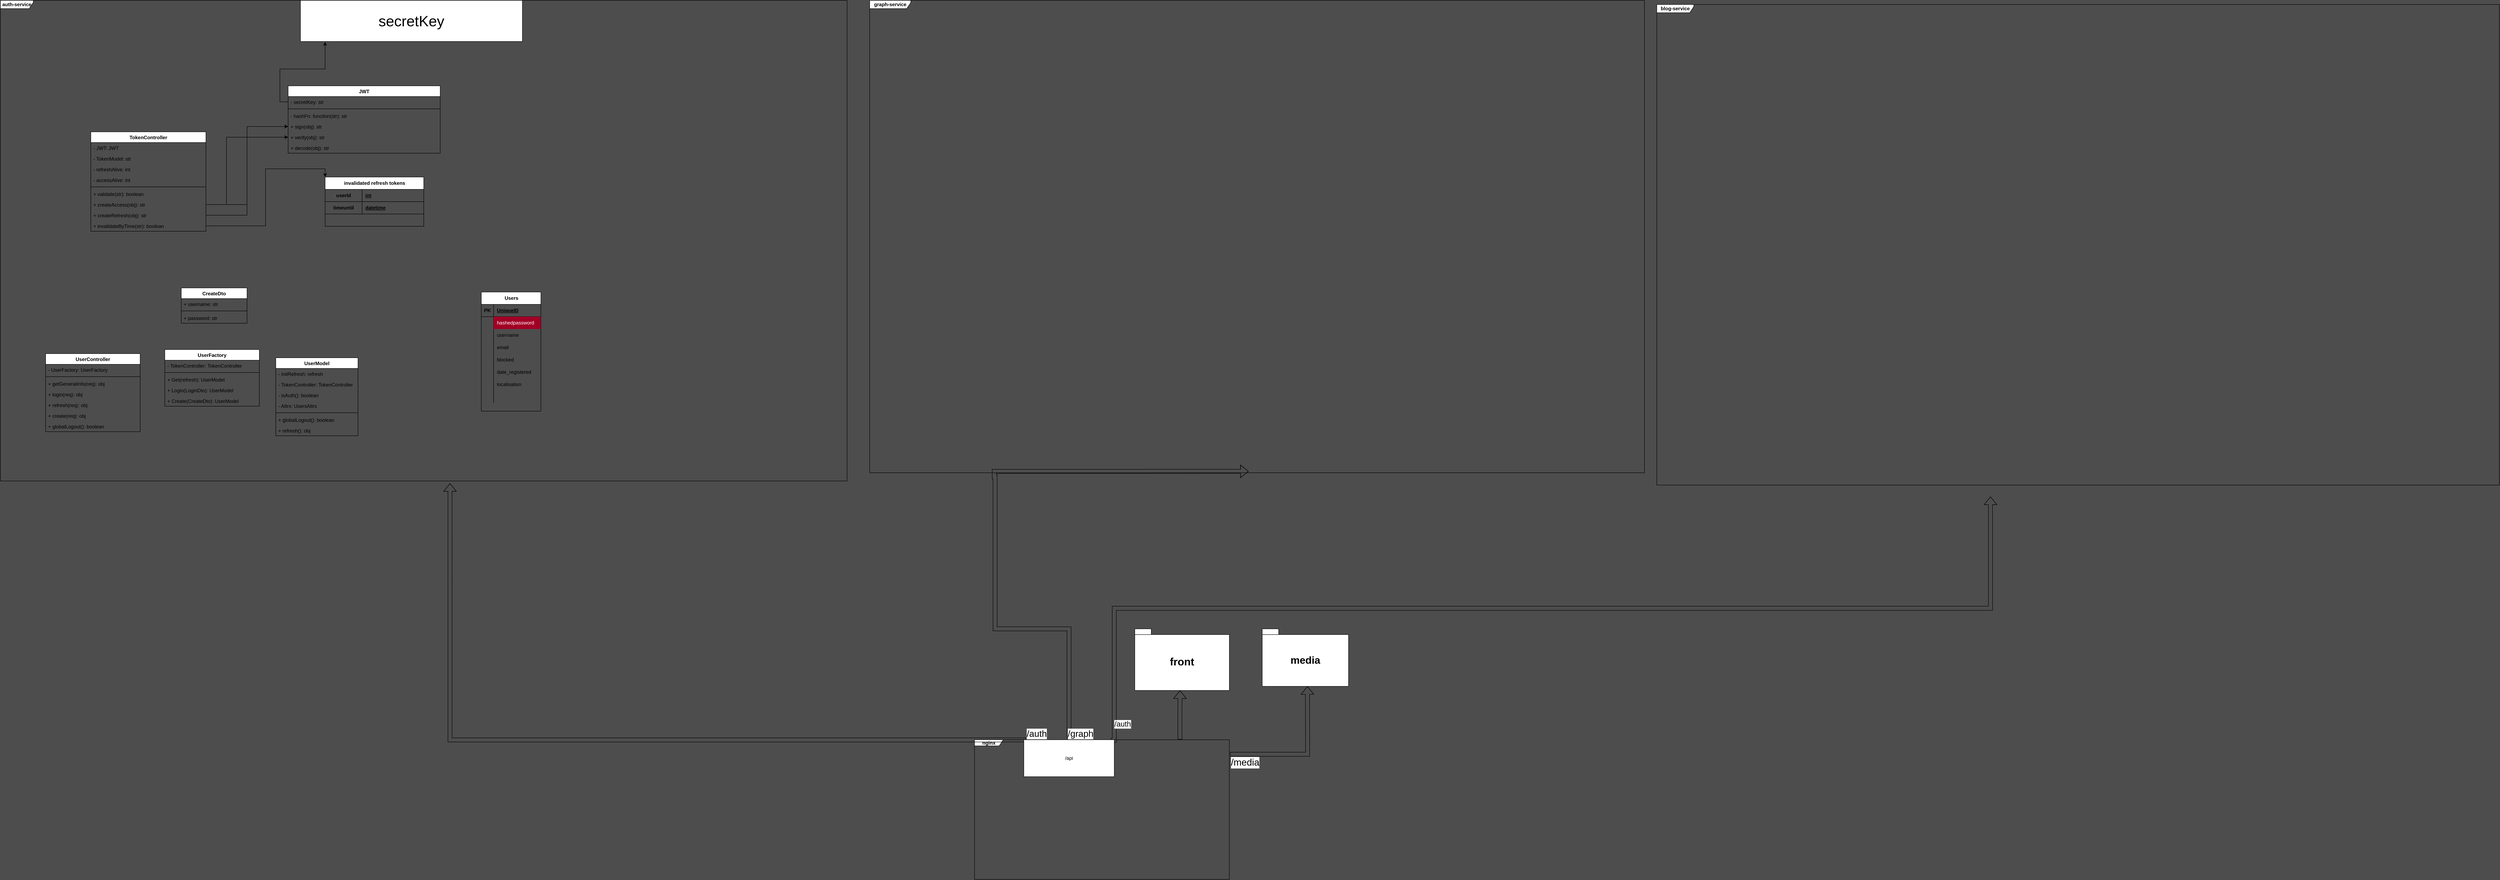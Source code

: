 <mxfile version="21.3.4" type="github">
  <diagram name="Page-1" id="b5b7bab2-c9e2-2cf4-8b2a-24fd1a2a6d21">
    <mxGraphModel dx="4511" dy="-636" grid="1" gridSize="10" guides="1" tooltips="1" connect="1" arrows="1" fold="1" page="0" pageScale="1" pageWidth="827" pageHeight="1169" background="#4D4D4D" math="0" shadow="0">
      <root>
        <mxCell id="0" />
        <mxCell id="1" parent="0" />
        <mxCell id="cC-XcGZGS9bqRyRYvab3-1" value="&lt;b&gt;graph-service&lt;/b&gt;" style="shape=umlFrame;whiteSpace=wrap;html=1;pointerEvents=0;width=100;height=20;" parent="1" vertex="1">
          <mxGeometry x="-725" y="1310" width="1885" height="1150" as="geometry" />
        </mxCell>
        <mxCell id="cC-XcGZGS9bqRyRYvab3-2" value="&lt;b&gt;auth-service&lt;/b&gt;" style="shape=umlFrame;whiteSpace=wrap;html=1;pointerEvents=0;width=80;height=20;" parent="1" vertex="1">
          <mxGeometry x="-2840" y="1310" width="2060" height="1170" as="geometry" />
        </mxCell>
        <mxCell id="cC-XcGZGS9bqRyRYvab3-4" value="&lt;b&gt;blog-service&lt;/b&gt;" style="shape=umlFrame;whiteSpace=wrap;html=1;pointerEvents=0;width=90;height=20;" parent="1" vertex="1">
          <mxGeometry x="1190" y="1320" width="2050" height="1170" as="geometry" />
        </mxCell>
        <mxCell id="cC-XcGZGS9bqRyRYvab3-6" value="&lt;b&gt;nginx&lt;/b&gt;" style="shape=umlFrame;whiteSpace=wrap;html=1;pointerEvents=0;width=70;height=15;" parent="1" vertex="1">
          <mxGeometry x="-470" y="3110" width="620" height="340" as="geometry" />
        </mxCell>
        <mxCell id="cC-XcGZGS9bqRyRYvab3-7" value="Users" style="shape=table;startSize=30;container=1;collapsible=1;childLayout=tableLayout;fixedRows=1;rowLines=0;fontStyle=1;align=center;resizeLast=1;html=1;" parent="1" vertex="1">
          <mxGeometry x="-1670" y="2020" width="145" height="290" as="geometry" />
        </mxCell>
        <mxCell id="cC-XcGZGS9bqRyRYvab3-8" value="" style="shape=tableRow;horizontal=0;startSize=0;swimlaneHead=0;swimlaneBody=0;fillColor=none;collapsible=0;dropTarget=0;points=[[0,0.5],[1,0.5]];portConstraint=eastwest;top=0;left=0;right=0;bottom=1;" parent="cC-XcGZGS9bqRyRYvab3-7" vertex="1">
          <mxGeometry y="30" width="145" height="30" as="geometry" />
        </mxCell>
        <mxCell id="cC-XcGZGS9bqRyRYvab3-9" value="PK" style="shape=partialRectangle;connectable=0;fillColor=none;top=0;left=0;bottom=0;right=0;fontStyle=1;overflow=hidden;whiteSpace=wrap;html=1;" parent="cC-XcGZGS9bqRyRYvab3-8" vertex="1">
          <mxGeometry width="30" height="30" as="geometry">
            <mxRectangle width="30" height="30" as="alternateBounds" />
          </mxGeometry>
        </mxCell>
        <mxCell id="cC-XcGZGS9bqRyRYvab3-10" value="UniqueID" style="shape=partialRectangle;connectable=0;fillColor=none;top=0;left=0;bottom=0;right=0;align=left;spacingLeft=6;fontStyle=5;overflow=hidden;whiteSpace=wrap;html=1;" parent="cC-XcGZGS9bqRyRYvab3-8" vertex="1">
          <mxGeometry x="30" width="115" height="30" as="geometry">
            <mxRectangle width="115" height="30" as="alternateBounds" />
          </mxGeometry>
        </mxCell>
        <mxCell id="cC-XcGZGS9bqRyRYvab3-14" value="" style="shape=tableRow;horizontal=0;startSize=0;swimlaneHead=0;swimlaneBody=0;fillColor=none;collapsible=0;dropTarget=0;points=[[0,0.5],[1,0.5]];portConstraint=eastwest;top=0;left=0;right=0;bottom=0;" parent="cC-XcGZGS9bqRyRYvab3-7" vertex="1">
          <mxGeometry y="60" width="145" height="30" as="geometry" />
        </mxCell>
        <mxCell id="cC-XcGZGS9bqRyRYvab3-15" value="" style="shape=partialRectangle;connectable=0;fillColor=none;top=0;left=0;bottom=0;right=0;editable=1;overflow=hidden;whiteSpace=wrap;html=1;" parent="cC-XcGZGS9bqRyRYvab3-14" vertex="1">
          <mxGeometry width="30" height="30" as="geometry">
            <mxRectangle width="30" height="30" as="alternateBounds" />
          </mxGeometry>
        </mxCell>
        <mxCell id="cC-XcGZGS9bqRyRYvab3-16" value="hashedpassword" style="shape=partialRectangle;connectable=0;fillColor=#a20025;top=0;left=0;bottom=0;right=0;align=left;spacingLeft=6;overflow=hidden;whiteSpace=wrap;html=1;fontColor=#ffffff;strokeColor=#6F0000;" parent="cC-XcGZGS9bqRyRYvab3-14" vertex="1">
          <mxGeometry x="30" width="115" height="30" as="geometry">
            <mxRectangle width="115" height="30" as="alternateBounds" />
          </mxGeometry>
        </mxCell>
        <mxCell id="cC-XcGZGS9bqRyRYvab3-11" value="" style="shape=tableRow;horizontal=0;startSize=0;swimlaneHead=0;swimlaneBody=0;fillColor=none;collapsible=0;dropTarget=0;points=[[0,0.5],[1,0.5]];portConstraint=eastwest;top=0;left=0;right=0;bottom=0;" parent="cC-XcGZGS9bqRyRYvab3-7" vertex="1">
          <mxGeometry y="90" width="145" height="30" as="geometry" />
        </mxCell>
        <mxCell id="cC-XcGZGS9bqRyRYvab3-12" value="" style="shape=partialRectangle;connectable=0;fillColor=none;top=0;left=0;bottom=0;right=0;editable=1;overflow=hidden;whiteSpace=wrap;html=1;" parent="cC-XcGZGS9bqRyRYvab3-11" vertex="1">
          <mxGeometry width="30" height="30" as="geometry">
            <mxRectangle width="30" height="30" as="alternateBounds" />
          </mxGeometry>
        </mxCell>
        <mxCell id="cC-XcGZGS9bqRyRYvab3-13" value="username" style="shape=partialRectangle;connectable=0;fillColor=none;top=0;left=0;bottom=0;right=0;align=left;spacingLeft=6;overflow=hidden;whiteSpace=wrap;html=1;" parent="cC-XcGZGS9bqRyRYvab3-11" vertex="1">
          <mxGeometry x="30" width="115" height="30" as="geometry">
            <mxRectangle width="115" height="30" as="alternateBounds" />
          </mxGeometry>
        </mxCell>
        <mxCell id="cC-XcGZGS9bqRyRYvab3-17" value="" style="shape=tableRow;horizontal=0;startSize=0;swimlaneHead=0;swimlaneBody=0;fillColor=none;collapsible=0;dropTarget=0;points=[[0,0.5],[1,0.5]];portConstraint=eastwest;top=0;left=0;right=0;bottom=0;" parent="cC-XcGZGS9bqRyRYvab3-7" vertex="1">
          <mxGeometry y="120" width="145" height="30" as="geometry" />
        </mxCell>
        <mxCell id="cC-XcGZGS9bqRyRYvab3-18" value="" style="shape=partialRectangle;connectable=0;fillColor=none;top=0;left=0;bottom=0;right=0;editable=1;overflow=hidden;whiteSpace=wrap;html=1;" parent="cC-XcGZGS9bqRyRYvab3-17" vertex="1">
          <mxGeometry width="30" height="30" as="geometry">
            <mxRectangle width="30" height="30" as="alternateBounds" />
          </mxGeometry>
        </mxCell>
        <mxCell id="cC-XcGZGS9bqRyRYvab3-19" value="email" style="shape=partialRectangle;connectable=0;fillColor=none;top=0;left=0;bottom=0;right=0;align=left;spacingLeft=6;overflow=hidden;whiteSpace=wrap;html=1;" parent="cC-XcGZGS9bqRyRYvab3-17" vertex="1">
          <mxGeometry x="30" width="115" height="30" as="geometry">
            <mxRectangle width="115" height="30" as="alternateBounds" />
          </mxGeometry>
        </mxCell>
        <mxCell id="cC-XcGZGS9bqRyRYvab3-20" value="" style="shape=tableRow;horizontal=0;startSize=0;swimlaneHead=0;swimlaneBody=0;fillColor=none;collapsible=0;dropTarget=0;points=[[0,0.5],[1,0.5]];portConstraint=eastwest;top=0;left=0;right=0;bottom=0;" parent="cC-XcGZGS9bqRyRYvab3-7" vertex="1">
          <mxGeometry y="150" width="145" height="30" as="geometry" />
        </mxCell>
        <mxCell id="cC-XcGZGS9bqRyRYvab3-21" value="" style="shape=partialRectangle;connectable=0;fillColor=none;top=0;left=0;bottom=0;right=0;editable=1;overflow=hidden;whiteSpace=wrap;html=1;" parent="cC-XcGZGS9bqRyRYvab3-20" vertex="1">
          <mxGeometry width="30" height="30" as="geometry">
            <mxRectangle width="30" height="30" as="alternateBounds" />
          </mxGeometry>
        </mxCell>
        <mxCell id="cC-XcGZGS9bqRyRYvab3-22" value="blocked" style="shape=partialRectangle;connectable=0;fillColor=none;top=0;left=0;bottom=0;right=0;align=left;spacingLeft=6;overflow=hidden;whiteSpace=wrap;html=1;" parent="cC-XcGZGS9bqRyRYvab3-20" vertex="1">
          <mxGeometry x="30" width="115" height="30" as="geometry">
            <mxRectangle width="115" height="30" as="alternateBounds" />
          </mxGeometry>
        </mxCell>
        <mxCell id="cC-XcGZGS9bqRyRYvab3-23" value="" style="shape=tableRow;horizontal=0;startSize=0;swimlaneHead=0;swimlaneBody=0;fillColor=none;collapsible=0;dropTarget=0;points=[[0,0.5],[1,0.5]];portConstraint=eastwest;top=0;left=0;right=0;bottom=0;" parent="cC-XcGZGS9bqRyRYvab3-7" vertex="1">
          <mxGeometry y="180" width="145" height="30" as="geometry" />
        </mxCell>
        <mxCell id="cC-XcGZGS9bqRyRYvab3-24" value="" style="shape=partialRectangle;connectable=0;fillColor=none;top=0;left=0;bottom=0;right=0;editable=1;overflow=hidden;whiteSpace=wrap;html=1;" parent="cC-XcGZGS9bqRyRYvab3-23" vertex="1">
          <mxGeometry width="30" height="30" as="geometry">
            <mxRectangle width="30" height="30" as="alternateBounds" />
          </mxGeometry>
        </mxCell>
        <mxCell id="cC-XcGZGS9bqRyRYvab3-25" value="date_registered" style="shape=partialRectangle;connectable=0;fillColor=none;top=0;left=0;bottom=0;right=0;align=left;spacingLeft=6;overflow=hidden;whiteSpace=wrap;html=1;" parent="cC-XcGZGS9bqRyRYvab3-23" vertex="1">
          <mxGeometry x="30" width="115" height="30" as="geometry">
            <mxRectangle width="115" height="30" as="alternateBounds" />
          </mxGeometry>
        </mxCell>
        <mxCell id="BNr6LQ1-7om-cb5OI1gL-2" value="" style="shape=tableRow;horizontal=0;startSize=0;swimlaneHead=0;swimlaneBody=0;fillColor=none;collapsible=0;dropTarget=0;points=[[0,0.5],[1,0.5]];portConstraint=eastwest;top=0;left=0;right=0;bottom=0;" vertex="1" parent="cC-XcGZGS9bqRyRYvab3-7">
          <mxGeometry y="210" width="145" height="30" as="geometry" />
        </mxCell>
        <mxCell id="BNr6LQ1-7om-cb5OI1gL-3" value="" style="shape=partialRectangle;connectable=0;fillColor=none;top=0;left=0;bottom=0;right=0;editable=1;overflow=hidden;whiteSpace=wrap;html=1;" vertex="1" parent="BNr6LQ1-7om-cb5OI1gL-2">
          <mxGeometry width="30" height="30" as="geometry">
            <mxRectangle width="30" height="30" as="alternateBounds" />
          </mxGeometry>
        </mxCell>
        <mxCell id="BNr6LQ1-7om-cb5OI1gL-4" value="localisation" style="shape=partialRectangle;connectable=0;fillColor=none;top=0;left=0;bottom=0;right=0;align=left;spacingLeft=6;overflow=hidden;whiteSpace=wrap;html=1;" vertex="1" parent="BNr6LQ1-7om-cb5OI1gL-2">
          <mxGeometry x="30" width="115" height="30" as="geometry">
            <mxRectangle width="115" height="30" as="alternateBounds" />
          </mxGeometry>
        </mxCell>
        <mxCell id="cC-XcGZGS9bqRyRYvab3-45" value="" style="shape=tableRow;horizontal=0;startSize=0;swimlaneHead=0;swimlaneBody=0;fillColor=none;collapsible=0;dropTarget=0;points=[[0,0.5],[1,0.5]];portConstraint=eastwest;top=0;left=0;right=0;bottom=0;" parent="cC-XcGZGS9bqRyRYvab3-7" vertex="1">
          <mxGeometry y="240" width="145" height="30" as="geometry" />
        </mxCell>
        <mxCell id="cC-XcGZGS9bqRyRYvab3-46" value="" style="shape=partialRectangle;connectable=0;fillColor=none;top=0;left=0;bottom=0;right=0;editable=1;overflow=hidden;whiteSpace=wrap;html=1;" parent="cC-XcGZGS9bqRyRYvab3-45" vertex="1">
          <mxGeometry width="30" height="30" as="geometry">
            <mxRectangle width="30" height="30" as="alternateBounds" />
          </mxGeometry>
        </mxCell>
        <mxCell id="cC-XcGZGS9bqRyRYvab3-47" value="" style="shape=partialRectangle;connectable=0;fillColor=none;top=0;left=0;bottom=0;right=0;align=left;spacingLeft=6;overflow=hidden;whiteSpace=wrap;html=1;" parent="cC-XcGZGS9bqRyRYvab3-45" vertex="1">
          <mxGeometry x="30" width="115" height="30" as="geometry">
            <mxRectangle width="115" height="30" as="alternateBounds" />
          </mxGeometry>
        </mxCell>
        <mxCell id="cC-XcGZGS9bqRyRYvab3-127" value="&lt;font style=&quot;font-size: 25px;&quot;&gt;media&lt;/font&gt;" style="shape=folder;fontStyle=1;spacingTop=10;tabWidth=40;tabHeight=14;tabPosition=left;html=1;whiteSpace=wrap;" parent="1" vertex="1">
          <mxGeometry x="230" y="2840" width="210" height="140" as="geometry" />
        </mxCell>
        <mxCell id="cC-XcGZGS9bqRyRYvab3-128" value="&lt;font style=&quot;font-size: 26px;&quot;&gt;front&lt;/font&gt;" style="shape=folder;fontStyle=1;spacingTop=10;tabWidth=40;tabHeight=14;tabPosition=left;html=1;whiteSpace=wrap;" parent="1" vertex="1">
          <mxGeometry x="-80" y="2840" width="230" height="150" as="geometry" />
        </mxCell>
        <mxCell id="cC-XcGZGS9bqRyRYvab3-131" value="&lt;br&gt;&lt;span style=&quot;font-size: 23px;&quot;&gt;&lt;br&gt;&lt;/span&gt;" style="endArrow=block;endFill=1;html=1;edgeStyle=orthogonalEdgeStyle;align=left;verticalAlign=top;rounded=0;shape=flexArrow;entryX=0.413;entryY=0.992;entryDx=0;entryDy=0;entryPerimeter=0;exitX=0.806;exitY=-0.002;exitDx=0;exitDy=0;exitPerimeter=0;" parent="1" source="cC-XcGZGS9bqRyRYvab3-6" edge="1">
          <mxGeometry x="-0.845" relative="1" as="geometry">
            <mxPoint x="31" y="3316" as="sourcePoint" />
            <mxPoint x="30" y="2990" as="targetPoint" />
            <mxPoint as="offset" />
          </mxGeometry>
        </mxCell>
        <mxCell id="cC-XcGZGS9bqRyRYvab3-133" value="&lt;font style=&quot;font-size: 23px;&quot;&gt;/media&lt;/font&gt;" style="endArrow=block;endFill=1;html=1;edgeStyle=orthogonalEdgeStyle;align=left;verticalAlign=top;rounded=0;shape=flexArrow;entryX=0.413;entryY=0.992;entryDx=0;entryDy=0;entryPerimeter=0;exitX=1.003;exitY=0.104;exitDx=0;exitDy=0;exitPerimeter=0;" parent="1" source="cC-XcGZGS9bqRyRYvab3-6" edge="1">
          <mxGeometry x="-1" relative="1" as="geometry">
            <mxPoint x="341" y="3306" as="sourcePoint" />
            <mxPoint x="340" y="2980" as="targetPoint" />
          </mxGeometry>
        </mxCell>
        <mxCell id="cC-XcGZGS9bqRyRYvab3-136" value="" style="endArrow=block;endFill=1;html=1;edgeStyle=orthogonalEdgeStyle;align=left;verticalAlign=top;rounded=0;shape=flexArrow;exitX=0.024;exitY=0.006;exitDx=0;exitDy=0;entryX=0.531;entryY=1.005;entryDx=0;entryDy=0;entryPerimeter=0;exitPerimeter=0;" parent="1" target="cC-XcGZGS9bqRyRYvab3-2" edge="1" source="BNr6LQ1-7om-cb5OI1gL-179">
          <mxGeometry relative="1" as="geometry">
            <mxPoint x="-350" y="3110" as="sourcePoint" />
            <mxPoint x="-1360" y="2770" as="targetPoint" />
            <Array as="points">
              <mxPoint x="-1746" y="3111" />
            </Array>
          </mxGeometry>
        </mxCell>
        <mxCell id="cC-XcGZGS9bqRyRYvab3-137" value="&lt;font style=&quot;font-size: 22px;&quot;&gt;/auth&lt;/font&gt;" style="edgeLabel;resizable=0;html=1;align=left;verticalAlign=bottom;" parent="cC-XcGZGS9bqRyRYvab3-136" connectable="0" vertex="1">
          <mxGeometry x="-1" relative="1" as="geometry" />
        </mxCell>
        <mxCell id="BNr6LQ1-7om-cb5OI1gL-9" value="&lt;font style=&quot;font-size: 18px;&quot;&gt;/auth&lt;/font&gt;" style="edgeStyle=orthogonalEdgeStyle;shape=flexArrow;rounded=0;orthogonalLoop=1;jettySize=auto;html=1;exitX=0.963;exitY=0.017;exitDx=0;exitDy=0;entryX=0.396;entryY=1.024;entryDx=0;entryDy=0;entryPerimeter=0;exitPerimeter=0;" edge="1" parent="1" source="BNr6LQ1-7om-cb5OI1gL-179" target="cC-XcGZGS9bqRyRYvab3-4">
          <mxGeometry x="-0.965" y="-20" relative="1" as="geometry">
            <mxPoint x="-120" y="3110" as="sourcePoint" />
            <Array as="points">
              <mxPoint x="-130" y="3112" />
              <mxPoint x="-130" y="2790" />
              <mxPoint x="2002" y="2790" />
            </Array>
            <mxPoint as="offset" />
          </mxGeometry>
        </mxCell>
        <mxCell id="BNr6LQ1-7om-cb5OI1gL-7" value="&lt;i&gt;&lt;br&gt;&lt;/i&gt;" style="endArrow=block;endFill=1;html=1;edgeStyle=orthogonalEdgeStyle;align=left;verticalAlign=top;rounded=0;shape=flexArrow;exitX=0.478;exitY=0.001;exitDx=0;exitDy=0;entryX=0.489;entryY=0.997;entryDx=0;entryDy=0;entryPerimeter=0;exitPerimeter=0;" edge="1" parent="1" source="BNr6LQ1-7om-cb5OI1gL-179" target="cC-XcGZGS9bqRyRYvab3-1">
          <mxGeometry x="-1" relative="1" as="geometry">
            <mxPoint x="-235" y="3110" as="sourcePoint" />
            <mxPoint x="-450" y="2470" as="targetPoint" />
            <Array as="points">
              <mxPoint x="-235" y="3110" />
              <mxPoint x="-235" y="3100" />
              <mxPoint x="-240" y="3100" />
              <mxPoint x="-240" y="2840" />
              <mxPoint x="-420" y="2840" />
              <mxPoint x="-420" y="2470" />
              <mxPoint x="-422" y="2470" />
            </Array>
          </mxGeometry>
        </mxCell>
        <mxCell id="BNr6LQ1-7om-cb5OI1gL-8" value="&lt;font style=&quot;font-size: 22px;&quot;&gt;/graph&lt;/font&gt;" style="edgeLabel;resizable=0;html=1;align=left;verticalAlign=bottom;" connectable="0" vertex="1" parent="BNr6LQ1-7om-cb5OI1gL-7">
          <mxGeometry x="-1" relative="1" as="geometry" />
        </mxCell>
        <mxCell id="BNr6LQ1-7om-cb5OI1gL-18" value="invalidated refresh tokens" style="shape=table;startSize=30;container=1;collapsible=1;childLayout=tableLayout;fixedRows=1;rowLines=0;fontStyle=1;align=center;resizeLast=1;html=1;" vertex="1" parent="1">
          <mxGeometry x="-2050" y="1740" width="240" height="120" as="geometry">
            <mxRectangle x="-2050" y="1740" width="190" height="30" as="alternateBounds" />
          </mxGeometry>
        </mxCell>
        <mxCell id="BNr6LQ1-7om-cb5OI1gL-19" value="" style="shape=tableRow;horizontal=0;startSize=0;swimlaneHead=0;swimlaneBody=0;fillColor=none;collapsible=0;dropTarget=0;points=[[0,0.5],[1,0.5]];portConstraint=eastwest;top=0;left=0;right=0;bottom=1;" vertex="1" parent="BNr6LQ1-7om-cb5OI1gL-18">
          <mxGeometry y="30" width="240" height="30" as="geometry" />
        </mxCell>
        <mxCell id="BNr6LQ1-7om-cb5OI1gL-20" value="userId" style="shape=partialRectangle;connectable=0;fillColor=none;top=0;left=0;bottom=0;right=0;fontStyle=1;overflow=hidden;whiteSpace=wrap;html=1;" vertex="1" parent="BNr6LQ1-7om-cb5OI1gL-19">
          <mxGeometry width="90" height="30" as="geometry">
            <mxRectangle width="90" height="30" as="alternateBounds" />
          </mxGeometry>
        </mxCell>
        <mxCell id="BNr6LQ1-7om-cb5OI1gL-21" value="int" style="shape=partialRectangle;connectable=0;fillColor=none;top=0;left=0;bottom=0;right=0;align=left;spacingLeft=6;fontStyle=5;overflow=hidden;whiteSpace=wrap;html=1;" vertex="1" parent="BNr6LQ1-7om-cb5OI1gL-19">
          <mxGeometry x="90" width="150" height="30" as="geometry">
            <mxRectangle width="150" height="30" as="alternateBounds" />
          </mxGeometry>
        </mxCell>
        <mxCell id="BNr6LQ1-7om-cb5OI1gL-123" value="" style="shape=tableRow;horizontal=0;startSize=0;swimlaneHead=0;swimlaneBody=0;fillColor=none;collapsible=0;dropTarget=0;points=[[0,0.5],[1,0.5]];portConstraint=eastwest;top=0;left=0;right=0;bottom=1;" vertex="1" parent="BNr6LQ1-7om-cb5OI1gL-18">
          <mxGeometry y="60" width="240" height="30" as="geometry" />
        </mxCell>
        <mxCell id="BNr6LQ1-7om-cb5OI1gL-124" value="timeuntil" style="shape=partialRectangle;connectable=0;fillColor=none;top=0;left=0;bottom=0;right=0;fontStyle=1;overflow=hidden;whiteSpace=wrap;html=1;" vertex="1" parent="BNr6LQ1-7om-cb5OI1gL-123">
          <mxGeometry width="90" height="30" as="geometry">
            <mxRectangle width="90" height="30" as="alternateBounds" />
          </mxGeometry>
        </mxCell>
        <mxCell id="BNr6LQ1-7om-cb5OI1gL-125" value="datetime" style="shape=partialRectangle;connectable=0;fillColor=none;top=0;left=0;bottom=0;right=0;align=left;spacingLeft=6;fontStyle=5;overflow=hidden;whiteSpace=wrap;html=1;" vertex="1" parent="BNr6LQ1-7om-cb5OI1gL-123">
          <mxGeometry x="90" width="150" height="30" as="geometry">
            <mxRectangle width="150" height="30" as="alternateBounds" />
          </mxGeometry>
        </mxCell>
        <mxCell id="BNr6LQ1-7om-cb5OI1gL-49" value="TokenController" style="swimlane;fontStyle=1;align=center;verticalAlign=top;childLayout=stackLayout;horizontal=1;startSize=26;horizontalStack=0;resizeParent=1;resizeParentMax=0;resizeLast=0;collapsible=1;marginBottom=0;whiteSpace=wrap;html=1;" vertex="1" parent="1">
          <mxGeometry x="-2620" y="1630" width="280" height="242" as="geometry" />
        </mxCell>
        <mxCell id="BNr6LQ1-7om-cb5OI1gL-50" value="-&amp;nbsp;JWT:&amp;nbsp;JWT" style="text;strokeColor=none;fillColor=none;align=left;verticalAlign=top;spacingLeft=4;spacingRight=4;overflow=hidden;rotatable=0;points=[[0,0.5],[1,0.5]];portConstraint=eastwest;whiteSpace=wrap;html=1;" vertex="1" parent="BNr6LQ1-7om-cb5OI1gL-49">
          <mxGeometry y="26" width="280" height="26" as="geometry" />
        </mxCell>
        <mxCell id="BNr6LQ1-7om-cb5OI1gL-61" value="- TokenModel: str" style="text;strokeColor=none;fillColor=none;align=left;verticalAlign=top;spacingLeft=4;spacingRight=4;overflow=hidden;rotatable=0;points=[[0,0.5],[1,0.5]];portConstraint=eastwest;whiteSpace=wrap;html=1;" vertex="1" parent="BNr6LQ1-7om-cb5OI1gL-49">
          <mxGeometry y="52" width="280" height="26" as="geometry" />
        </mxCell>
        <mxCell id="BNr6LQ1-7om-cb5OI1gL-101" value="- refreshAlive: int" style="text;strokeColor=none;fillColor=none;align=left;verticalAlign=top;spacingLeft=4;spacingRight=4;overflow=hidden;rotatable=0;points=[[0,0.5],[1,0.5]];portConstraint=eastwest;whiteSpace=wrap;html=1;" vertex="1" parent="BNr6LQ1-7om-cb5OI1gL-49">
          <mxGeometry y="78" width="280" height="26" as="geometry" />
        </mxCell>
        <mxCell id="BNr6LQ1-7om-cb5OI1gL-103" value="- accessAlive: int" style="text;strokeColor=none;fillColor=none;align=left;verticalAlign=top;spacingLeft=4;spacingRight=4;overflow=hidden;rotatable=0;points=[[0,0.5],[1,0.5]];portConstraint=eastwest;whiteSpace=wrap;html=1;" vertex="1" parent="BNr6LQ1-7om-cb5OI1gL-49">
          <mxGeometry y="104" width="280" height="26" as="geometry" />
        </mxCell>
        <mxCell id="BNr6LQ1-7om-cb5OI1gL-51" value="" style="line;strokeWidth=1;fillColor=none;align=left;verticalAlign=middle;spacingTop=-1;spacingLeft=3;spacingRight=3;rotatable=0;labelPosition=right;points=[];portConstraint=eastwest;strokeColor=inherit;" vertex="1" parent="BNr6LQ1-7om-cb5OI1gL-49">
          <mxGeometry y="130" width="280" height="8" as="geometry" />
        </mxCell>
        <mxCell id="BNr6LQ1-7om-cb5OI1gL-52" value="+ validate(str): boolean" style="text;strokeColor=none;fillColor=none;align=left;verticalAlign=top;spacingLeft=4;spacingRight=4;overflow=hidden;rotatable=0;points=[[0,0.5],[1,0.5]];portConstraint=eastwest;whiteSpace=wrap;html=1;" vertex="1" parent="BNr6LQ1-7om-cb5OI1gL-49">
          <mxGeometry y="138" width="280" height="26" as="geometry" />
        </mxCell>
        <mxCell id="BNr6LQ1-7om-cb5OI1gL-89" value="+ createAccess(obj): str" style="text;strokeColor=none;fillColor=none;align=left;verticalAlign=top;spacingLeft=4;spacingRight=4;overflow=hidden;rotatable=0;points=[[0,0.5],[1,0.5]];portConstraint=eastwest;whiteSpace=wrap;html=1;" vertex="1" parent="BNr6LQ1-7om-cb5OI1gL-49">
          <mxGeometry y="164" width="280" height="26" as="geometry" />
        </mxCell>
        <mxCell id="BNr6LQ1-7om-cb5OI1gL-99" value="+ createRefresh(obj): str" style="text;strokeColor=none;fillColor=none;align=left;verticalAlign=top;spacingLeft=4;spacingRight=4;overflow=hidden;rotatable=0;points=[[0,0.5],[1,0.5]];portConstraint=eastwest;whiteSpace=wrap;html=1;" vertex="1" parent="BNr6LQ1-7om-cb5OI1gL-49">
          <mxGeometry y="190" width="280" height="26" as="geometry" />
        </mxCell>
        <mxCell id="BNr6LQ1-7om-cb5OI1gL-91" value="+ invalidateByTime(str): boolean" style="text;strokeColor=none;fillColor=none;align=left;verticalAlign=top;spacingLeft=4;spacingRight=4;overflow=hidden;rotatable=0;points=[[0,0.5],[1,0.5]];portConstraint=eastwest;whiteSpace=wrap;html=1;" vertex="1" parent="BNr6LQ1-7om-cb5OI1gL-49">
          <mxGeometry y="216" width="280" height="26" as="geometry" />
        </mxCell>
        <mxCell id="BNr6LQ1-7om-cb5OI1gL-54" value="&lt;font style=&quot;font-size: 36px;&quot;&gt;secretKey&lt;/font&gt;" style="html=1;whiteSpace=wrap;" vertex="1" parent="1">
          <mxGeometry x="-2110" y="1310" width="540" height="100" as="geometry" />
        </mxCell>
        <mxCell id="BNr6LQ1-7om-cb5OI1gL-55" value="JWT" style="swimlane;fontStyle=1;align=center;verticalAlign=top;childLayout=stackLayout;horizontal=1;startSize=26;horizontalStack=0;resizeParent=1;resizeParentMax=0;resizeLast=0;collapsible=1;marginBottom=0;whiteSpace=wrap;html=1;" vertex="1" parent="1">
          <mxGeometry x="-2140" y="1518" width="370" height="164" as="geometry" />
        </mxCell>
        <mxCell id="BNr6LQ1-7om-cb5OI1gL-56" value="- secretKey: str" style="text;strokeColor=none;fillColor=none;align=left;verticalAlign=top;spacingLeft=4;spacingRight=4;overflow=hidden;rotatable=0;points=[[0,0.5],[1,0.5]];portConstraint=eastwest;whiteSpace=wrap;html=1;" vertex="1" parent="BNr6LQ1-7om-cb5OI1gL-55">
          <mxGeometry y="26" width="370" height="26" as="geometry" />
        </mxCell>
        <mxCell id="BNr6LQ1-7om-cb5OI1gL-57" value="" style="line;strokeWidth=1;fillColor=none;align=left;verticalAlign=middle;spacingTop=-1;spacingLeft=3;spacingRight=3;rotatable=0;labelPosition=right;points=[];portConstraint=eastwest;strokeColor=inherit;" vertex="1" parent="BNr6LQ1-7om-cb5OI1gL-55">
          <mxGeometry y="52" width="370" height="8" as="geometry" />
        </mxCell>
        <mxCell id="BNr6LQ1-7om-cb5OI1gL-59" value="- hashFn: function(str): str" style="text;strokeColor=none;fillColor=none;align=left;verticalAlign=top;spacingLeft=4;spacingRight=4;overflow=hidden;rotatable=0;points=[[0,0.5],[1,0.5]];portConstraint=eastwest;whiteSpace=wrap;html=1;" vertex="1" parent="BNr6LQ1-7om-cb5OI1gL-55">
          <mxGeometry y="60" width="370" height="26" as="geometry" />
        </mxCell>
        <mxCell id="BNr6LQ1-7om-cb5OI1gL-58" value="+ sign(obj): str" style="text;strokeColor=none;fillColor=none;align=left;verticalAlign=top;spacingLeft=4;spacingRight=4;overflow=hidden;rotatable=0;points=[[0,0.5],[1,0.5]];portConstraint=eastwest;whiteSpace=wrap;html=1;" vertex="1" parent="BNr6LQ1-7om-cb5OI1gL-55">
          <mxGeometry y="86" width="370" height="26" as="geometry" />
        </mxCell>
        <mxCell id="BNr6LQ1-7om-cb5OI1gL-113" value="+ verify(obj): str" style="text;strokeColor=none;fillColor=none;align=left;verticalAlign=top;spacingLeft=4;spacingRight=4;overflow=hidden;rotatable=0;points=[[0,0.5],[1,0.5]];portConstraint=eastwest;whiteSpace=wrap;html=1;" vertex="1" parent="BNr6LQ1-7om-cb5OI1gL-55">
          <mxGeometry y="112" width="370" height="26" as="geometry" />
        </mxCell>
        <mxCell id="BNr6LQ1-7om-cb5OI1gL-115" value="+ decode(obj): str" style="text;strokeColor=none;fillColor=none;align=left;verticalAlign=top;spacingLeft=4;spacingRight=4;overflow=hidden;rotatable=0;points=[[0,0.5],[1,0.5]];portConstraint=eastwest;whiteSpace=wrap;html=1;" vertex="1" parent="BNr6LQ1-7om-cb5OI1gL-55">
          <mxGeometry y="138" width="370" height="26" as="geometry" />
        </mxCell>
        <mxCell id="BNr6LQ1-7om-cb5OI1gL-69" style="edgeStyle=orthogonalEdgeStyle;rounded=0;orthogonalLoop=1;jettySize=auto;html=1;exitX=0;exitY=0.5;exitDx=0;exitDy=0;entryX=0.111;entryY=1.013;entryDx=0;entryDy=0;entryPerimeter=0;" edge="1" parent="1" source="BNr6LQ1-7om-cb5OI1gL-56" target="BNr6LQ1-7om-cb5OI1gL-54">
          <mxGeometry relative="1" as="geometry" />
        </mxCell>
        <mxCell id="BNr6LQ1-7om-cb5OI1gL-73" value="UserController" style="swimlane;fontStyle=1;align=center;verticalAlign=top;childLayout=stackLayout;horizontal=1;startSize=26;horizontalStack=0;resizeParent=1;resizeParentMax=0;resizeLast=0;collapsible=1;marginBottom=0;whiteSpace=wrap;html=1;" vertex="1" parent="1">
          <mxGeometry x="-2730" y="2170" width="230" height="190" as="geometry" />
        </mxCell>
        <mxCell id="BNr6LQ1-7om-cb5OI1gL-78" value="-&amp;nbsp;UserFactory:&amp;nbsp;UserFactory" style="text;strokeColor=none;fillColor=none;align=left;verticalAlign=top;spacingLeft=4;spacingRight=4;overflow=hidden;rotatable=0;points=[[0,0.5],[1,0.5]];portConstraint=eastwest;whiteSpace=wrap;html=1;" vertex="1" parent="BNr6LQ1-7om-cb5OI1gL-73">
          <mxGeometry y="26" width="230" height="26" as="geometry" />
        </mxCell>
        <mxCell id="BNr6LQ1-7om-cb5OI1gL-75" value="" style="line;strokeWidth=1;fillColor=none;align=left;verticalAlign=middle;spacingTop=-1;spacingLeft=3;spacingRight=3;rotatable=0;labelPosition=right;points=[];portConstraint=eastwest;strokeColor=inherit;" vertex="1" parent="BNr6LQ1-7om-cb5OI1gL-73">
          <mxGeometry y="52" width="230" height="8" as="geometry" />
        </mxCell>
        <mxCell id="BNr6LQ1-7om-cb5OI1gL-76" value="+ getGeneralInfo(req): obj" style="text;strokeColor=none;fillColor=none;align=left;verticalAlign=top;spacingLeft=4;spacingRight=4;overflow=hidden;rotatable=0;points=[[0,0.5],[1,0.5]];portConstraint=eastwest;whiteSpace=wrap;html=1;" vertex="1" parent="BNr6LQ1-7om-cb5OI1gL-73">
          <mxGeometry y="60" width="230" height="26" as="geometry" />
        </mxCell>
        <mxCell id="BNr6LQ1-7om-cb5OI1gL-95" value="+ login(req): obj" style="text;strokeColor=none;fillColor=none;align=left;verticalAlign=top;spacingLeft=4;spacingRight=4;overflow=hidden;rotatable=0;points=[[0,0.5],[1,0.5]];portConstraint=eastwest;whiteSpace=wrap;html=1;" vertex="1" parent="BNr6LQ1-7om-cb5OI1gL-73">
          <mxGeometry y="86" width="230" height="26" as="geometry" />
        </mxCell>
        <mxCell id="BNr6LQ1-7om-cb5OI1gL-96" value="+ refresh(req): obj" style="text;strokeColor=none;fillColor=none;align=left;verticalAlign=top;spacingLeft=4;spacingRight=4;overflow=hidden;rotatable=0;points=[[0,0.5],[1,0.5]];portConstraint=eastwest;whiteSpace=wrap;html=1;" vertex="1" parent="BNr6LQ1-7om-cb5OI1gL-73">
          <mxGeometry y="112" width="230" height="26" as="geometry" />
        </mxCell>
        <mxCell id="BNr6LQ1-7om-cb5OI1gL-144" value="+ create(req): obj" style="text;strokeColor=none;fillColor=none;align=left;verticalAlign=top;spacingLeft=4;spacingRight=4;overflow=hidden;rotatable=0;points=[[0,0.5],[1,0.5]];portConstraint=eastwest;whiteSpace=wrap;html=1;" vertex="1" parent="BNr6LQ1-7om-cb5OI1gL-73">
          <mxGeometry y="138" width="230" height="26" as="geometry" />
        </mxCell>
        <mxCell id="BNr6LQ1-7om-cb5OI1gL-172" value="+ globalLogout(): boolean" style="text;strokeColor=none;fillColor=none;align=left;verticalAlign=top;spacingLeft=4;spacingRight=4;overflow=hidden;rotatable=0;points=[[0,0.5],[1,0.5]];portConstraint=eastwest;whiteSpace=wrap;html=1;" vertex="1" parent="BNr6LQ1-7om-cb5OI1gL-73">
          <mxGeometry y="164" width="230" height="26" as="geometry" />
        </mxCell>
        <mxCell id="BNr6LQ1-7om-cb5OI1gL-90" style="edgeStyle=orthogonalEdgeStyle;rounded=0;orthogonalLoop=1;jettySize=auto;html=1;exitX=1;exitY=0.5;exitDx=0;exitDy=0;entryX=0;entryY=0.5;entryDx=0;entryDy=0;" edge="1" parent="1" source="BNr6LQ1-7om-cb5OI1gL-89" target="BNr6LQ1-7om-cb5OI1gL-58">
          <mxGeometry relative="1" as="geometry" />
        </mxCell>
        <mxCell id="BNr6LQ1-7om-cb5OI1gL-100" style="edgeStyle=orthogonalEdgeStyle;rounded=0;orthogonalLoop=1;jettySize=auto;html=1;exitX=1;exitY=0.5;exitDx=0;exitDy=0;entryX=0;entryY=0.5;entryDx=0;entryDy=0;" edge="1" parent="1" source="BNr6LQ1-7om-cb5OI1gL-99" target="BNr6LQ1-7om-cb5OI1gL-58">
          <mxGeometry relative="1" as="geometry" />
        </mxCell>
        <mxCell id="BNr6LQ1-7om-cb5OI1gL-114" style="edgeStyle=orthogonalEdgeStyle;rounded=0;orthogonalLoop=1;jettySize=auto;html=1;exitX=1;exitY=0.5;exitDx=0;exitDy=0;entryX=0;entryY=0.5;entryDx=0;entryDy=0;" edge="1" parent="1" source="BNr6LQ1-7om-cb5OI1gL-52" target="BNr6LQ1-7om-cb5OI1gL-113">
          <mxGeometry relative="1" as="geometry">
            <Array as="points">
              <mxPoint x="-2290" y="1807" />
              <mxPoint x="-2290" y="1643" />
            </Array>
          </mxGeometry>
        </mxCell>
        <mxCell id="BNr6LQ1-7om-cb5OI1gL-118" style="edgeStyle=orthogonalEdgeStyle;rounded=0;orthogonalLoop=1;jettySize=auto;html=1;exitX=1;exitY=0.5;exitDx=0;exitDy=0;entryX=0;entryY=0;entryDx=0;entryDy=0;" edge="1" parent="1" source="BNr6LQ1-7om-cb5OI1gL-91" target="BNr6LQ1-7om-cb5OI1gL-18">
          <mxGeometry relative="1" as="geometry" />
        </mxCell>
        <mxCell id="BNr6LQ1-7om-cb5OI1gL-155" value="UserFactory" style="swimlane;fontStyle=1;align=center;verticalAlign=top;childLayout=stackLayout;horizontal=1;startSize=26;horizontalStack=0;resizeParent=1;resizeParentMax=0;resizeLast=0;collapsible=1;marginBottom=0;whiteSpace=wrap;html=1;" vertex="1" parent="1">
          <mxGeometry x="-2440" y="2160" width="230" height="138" as="geometry" />
        </mxCell>
        <mxCell id="BNr6LQ1-7om-cb5OI1gL-171" value="- TokenController: TokenController" style="text;strokeColor=none;fillColor=none;align=left;verticalAlign=top;spacingLeft=4;spacingRight=4;overflow=hidden;rotatable=0;points=[[0,0.5],[1,0.5]];portConstraint=eastwest;whiteSpace=wrap;html=1;" vertex="1" parent="BNr6LQ1-7om-cb5OI1gL-155">
          <mxGeometry y="26" width="230" height="26" as="geometry" />
        </mxCell>
        <mxCell id="BNr6LQ1-7om-cb5OI1gL-157" value="" style="line;strokeWidth=1;fillColor=none;align=left;verticalAlign=middle;spacingTop=-1;spacingLeft=3;spacingRight=3;rotatable=0;labelPosition=right;points=[];portConstraint=eastwest;strokeColor=inherit;" vertex="1" parent="BNr6LQ1-7om-cb5OI1gL-155">
          <mxGeometry y="52" width="230" height="8" as="geometry" />
        </mxCell>
        <mxCell id="BNr6LQ1-7om-cb5OI1gL-156" value="+ Get(refresh): UserModel" style="text;strokeColor=none;fillColor=none;align=left;verticalAlign=top;spacingLeft=4;spacingRight=4;overflow=hidden;rotatable=0;points=[[0,0.5],[1,0.5]];portConstraint=eastwest;whiteSpace=wrap;html=1;" vertex="1" parent="BNr6LQ1-7om-cb5OI1gL-155">
          <mxGeometry y="60" width="230" height="26" as="geometry" />
        </mxCell>
        <mxCell id="BNr6LQ1-7om-cb5OI1gL-165" value="+ Login(LoginDto): UserModel" style="text;strokeColor=none;fillColor=none;align=left;verticalAlign=top;spacingLeft=4;spacingRight=4;overflow=hidden;rotatable=0;points=[[0,0.5],[1,0.5]];portConstraint=eastwest;whiteSpace=wrap;html=1;" vertex="1" parent="BNr6LQ1-7om-cb5OI1gL-155">
          <mxGeometry y="86" width="230" height="26" as="geometry" />
        </mxCell>
        <mxCell id="BNr6LQ1-7om-cb5OI1gL-160" value="+ Create(CreateDto): UserModel" style="text;strokeColor=none;fillColor=none;align=left;verticalAlign=top;spacingLeft=4;spacingRight=4;overflow=hidden;rotatable=0;points=[[0,0.5],[1,0.5]];portConstraint=eastwest;whiteSpace=wrap;html=1;" vertex="1" parent="BNr6LQ1-7om-cb5OI1gL-155">
          <mxGeometry y="112" width="230" height="26" as="geometry" />
        </mxCell>
        <mxCell id="BNr6LQ1-7om-cb5OI1gL-161" value="CreateDto" style="swimlane;fontStyle=1;align=center;verticalAlign=top;childLayout=stackLayout;horizontal=1;startSize=26;horizontalStack=0;resizeParent=1;resizeParentMax=0;resizeLast=0;collapsible=1;marginBottom=0;whiteSpace=wrap;html=1;" vertex="1" parent="1">
          <mxGeometry x="-2400" y="2010" width="160" height="86" as="geometry" />
        </mxCell>
        <mxCell id="BNr6LQ1-7om-cb5OI1gL-162" value="+ username: str" style="text;strokeColor=none;fillColor=none;align=left;verticalAlign=top;spacingLeft=4;spacingRight=4;overflow=hidden;rotatable=0;points=[[0,0.5],[1,0.5]];portConstraint=eastwest;whiteSpace=wrap;html=1;" vertex="1" parent="BNr6LQ1-7om-cb5OI1gL-161">
          <mxGeometry y="26" width="160" height="26" as="geometry" />
        </mxCell>
        <mxCell id="BNr6LQ1-7om-cb5OI1gL-163" value="" style="line;strokeWidth=1;fillColor=none;align=left;verticalAlign=middle;spacingTop=-1;spacingLeft=3;spacingRight=3;rotatable=0;labelPosition=right;points=[];portConstraint=eastwest;strokeColor=inherit;" vertex="1" parent="BNr6LQ1-7om-cb5OI1gL-161">
          <mxGeometry y="52" width="160" height="8" as="geometry" />
        </mxCell>
        <mxCell id="BNr6LQ1-7om-cb5OI1gL-164" value="+ password: str" style="text;strokeColor=none;fillColor=none;align=left;verticalAlign=top;spacingLeft=4;spacingRight=4;overflow=hidden;rotatable=0;points=[[0,0.5],[1,0.5]];portConstraint=eastwest;whiteSpace=wrap;html=1;" vertex="1" parent="BNr6LQ1-7om-cb5OI1gL-161">
          <mxGeometry y="60" width="160" height="26" as="geometry" />
        </mxCell>
        <mxCell id="BNr6LQ1-7om-cb5OI1gL-173" value="UserModel" style="swimlane;fontStyle=1;align=center;verticalAlign=top;childLayout=stackLayout;horizontal=1;startSize=26;horizontalStack=0;resizeParent=1;resizeParentMax=0;resizeLast=0;collapsible=1;marginBottom=0;whiteSpace=wrap;html=1;" vertex="1" parent="1">
          <mxGeometry x="-2170" y="2180" width="200" height="190" as="geometry" />
        </mxCell>
        <mxCell id="BNr6LQ1-7om-cb5OI1gL-168" value="- initRefresh: refresh" style="text;strokeColor=none;fillColor=none;align=left;verticalAlign=top;spacingLeft=4;spacingRight=4;overflow=hidden;rotatable=0;points=[[0,0.5],[1,0.5]];portConstraint=eastwest;whiteSpace=wrap;html=1;" vertex="1" parent="BNr6LQ1-7om-cb5OI1gL-173">
          <mxGeometry y="26" width="200" height="26" as="geometry" />
        </mxCell>
        <mxCell id="BNr6LQ1-7om-cb5OI1gL-177" value="- TokenController: TokenController" style="text;strokeColor=none;fillColor=none;align=left;verticalAlign=top;spacingLeft=4;spacingRight=4;overflow=hidden;rotatable=0;points=[[0,0.5],[1,0.5]];portConstraint=eastwest;whiteSpace=wrap;html=1;" vertex="1" parent="BNr6LQ1-7om-cb5OI1gL-173">
          <mxGeometry y="52" width="200" height="26" as="geometry" />
        </mxCell>
        <mxCell id="BNr6LQ1-7om-cb5OI1gL-178" value="- isAuth(): boolean" style="text;strokeColor=none;fillColor=none;align=left;verticalAlign=top;spacingLeft=4;spacingRight=4;overflow=hidden;rotatable=0;points=[[0,0.5],[1,0.5]];portConstraint=eastwest;whiteSpace=wrap;html=1;" vertex="1" parent="BNr6LQ1-7om-cb5OI1gL-173">
          <mxGeometry y="78" width="200" height="26" as="geometry" />
        </mxCell>
        <mxCell id="BNr6LQ1-7om-cb5OI1gL-170" value="- Attrs: UsersAttrs" style="text;strokeColor=none;fillColor=none;align=left;verticalAlign=top;spacingLeft=4;spacingRight=4;overflow=hidden;rotatable=0;points=[[0,0.5],[1,0.5]];portConstraint=eastwest;whiteSpace=wrap;html=1;" vertex="1" parent="BNr6LQ1-7om-cb5OI1gL-173">
          <mxGeometry y="104" width="200" height="26" as="geometry" />
        </mxCell>
        <mxCell id="BNr6LQ1-7om-cb5OI1gL-175" value="" style="line;strokeWidth=1;fillColor=none;align=left;verticalAlign=middle;spacingTop=-1;spacingLeft=3;spacingRight=3;rotatable=0;labelPosition=right;points=[];portConstraint=eastwest;strokeColor=inherit;" vertex="1" parent="BNr6LQ1-7om-cb5OI1gL-173">
          <mxGeometry y="130" width="200" height="8" as="geometry" />
        </mxCell>
        <mxCell id="BNr6LQ1-7om-cb5OI1gL-158" value="+ globalLogout(): boolean" style="text;strokeColor=none;fillColor=none;align=left;verticalAlign=top;spacingLeft=4;spacingRight=4;overflow=hidden;rotatable=0;points=[[0,0.5],[1,0.5]];portConstraint=eastwest;whiteSpace=wrap;html=1;" vertex="1" parent="BNr6LQ1-7om-cb5OI1gL-173">
          <mxGeometry y="138" width="200" height="26" as="geometry" />
        </mxCell>
        <mxCell id="BNr6LQ1-7om-cb5OI1gL-167" value="+ refresh(): obj" style="text;strokeColor=none;fillColor=none;align=left;verticalAlign=top;spacingLeft=4;spacingRight=4;overflow=hidden;rotatable=0;points=[[0,0.5],[1,0.5]];portConstraint=eastwest;whiteSpace=wrap;html=1;" vertex="1" parent="BNr6LQ1-7om-cb5OI1gL-173">
          <mxGeometry y="164" width="200" height="26" as="geometry" />
        </mxCell>
        <mxCell id="BNr6LQ1-7om-cb5OI1gL-179" value="/api" style="html=1;whiteSpace=wrap;" vertex="1" parent="1">
          <mxGeometry x="-350" y="3110" width="220" height="90" as="geometry" />
        </mxCell>
      </root>
    </mxGraphModel>
  </diagram>
</mxfile>
